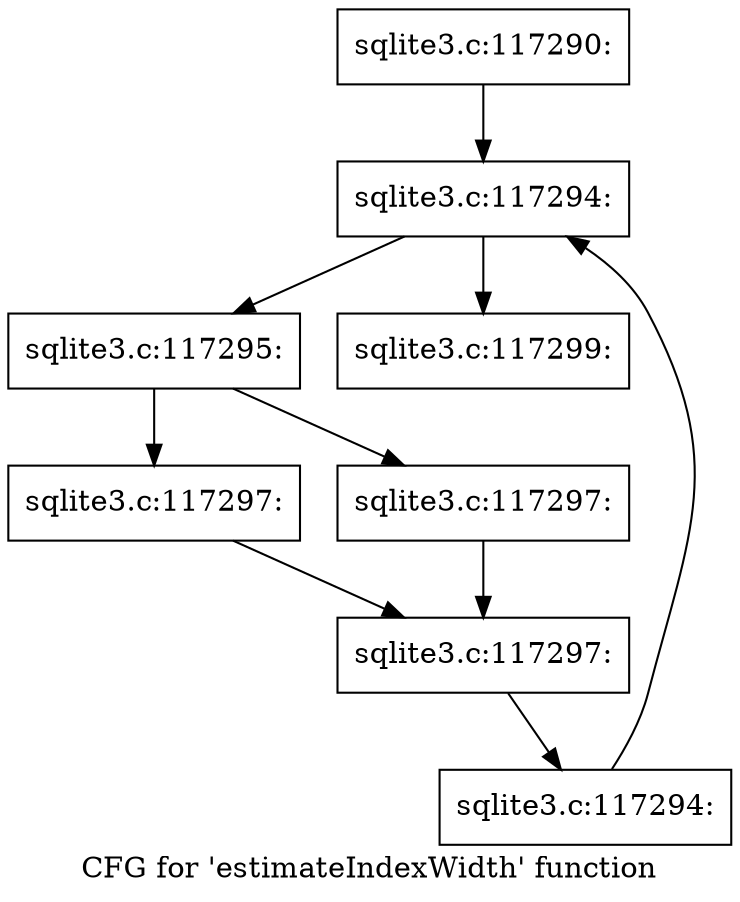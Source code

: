 digraph "CFG for 'estimateIndexWidth' function" {
	label="CFG for 'estimateIndexWidth' function";

	Node0x55c0f907c6e0 [shape=record,label="{sqlite3.c:117290:}"];
	Node0x55c0f907c6e0 -> Node0x55c0f90809e0;
	Node0x55c0f90809e0 [shape=record,label="{sqlite3.c:117294:}"];
	Node0x55c0f90809e0 -> Node0x55c0f9080c00;
	Node0x55c0f90809e0 -> Node0x55c0f9080830;
	Node0x55c0f9080c00 [shape=record,label="{sqlite3.c:117295:}"];
	Node0x55c0f9080c00 -> Node0x55c0f90819a0;
	Node0x55c0f9080c00 -> Node0x55c0f90819f0;
	Node0x55c0f90819a0 [shape=record,label="{sqlite3.c:117297:}"];
	Node0x55c0f90819a0 -> Node0x55c0f9081a40;
	Node0x55c0f90819f0 [shape=record,label="{sqlite3.c:117297:}"];
	Node0x55c0f90819f0 -> Node0x55c0f9081a40;
	Node0x55c0f9081a40 [shape=record,label="{sqlite3.c:117297:}"];
	Node0x55c0f9081a40 -> Node0x55c0f9080b70;
	Node0x55c0f9080b70 [shape=record,label="{sqlite3.c:117294:}"];
	Node0x55c0f9080b70 -> Node0x55c0f90809e0;
	Node0x55c0f9080830 [shape=record,label="{sqlite3.c:117299:}"];
}
